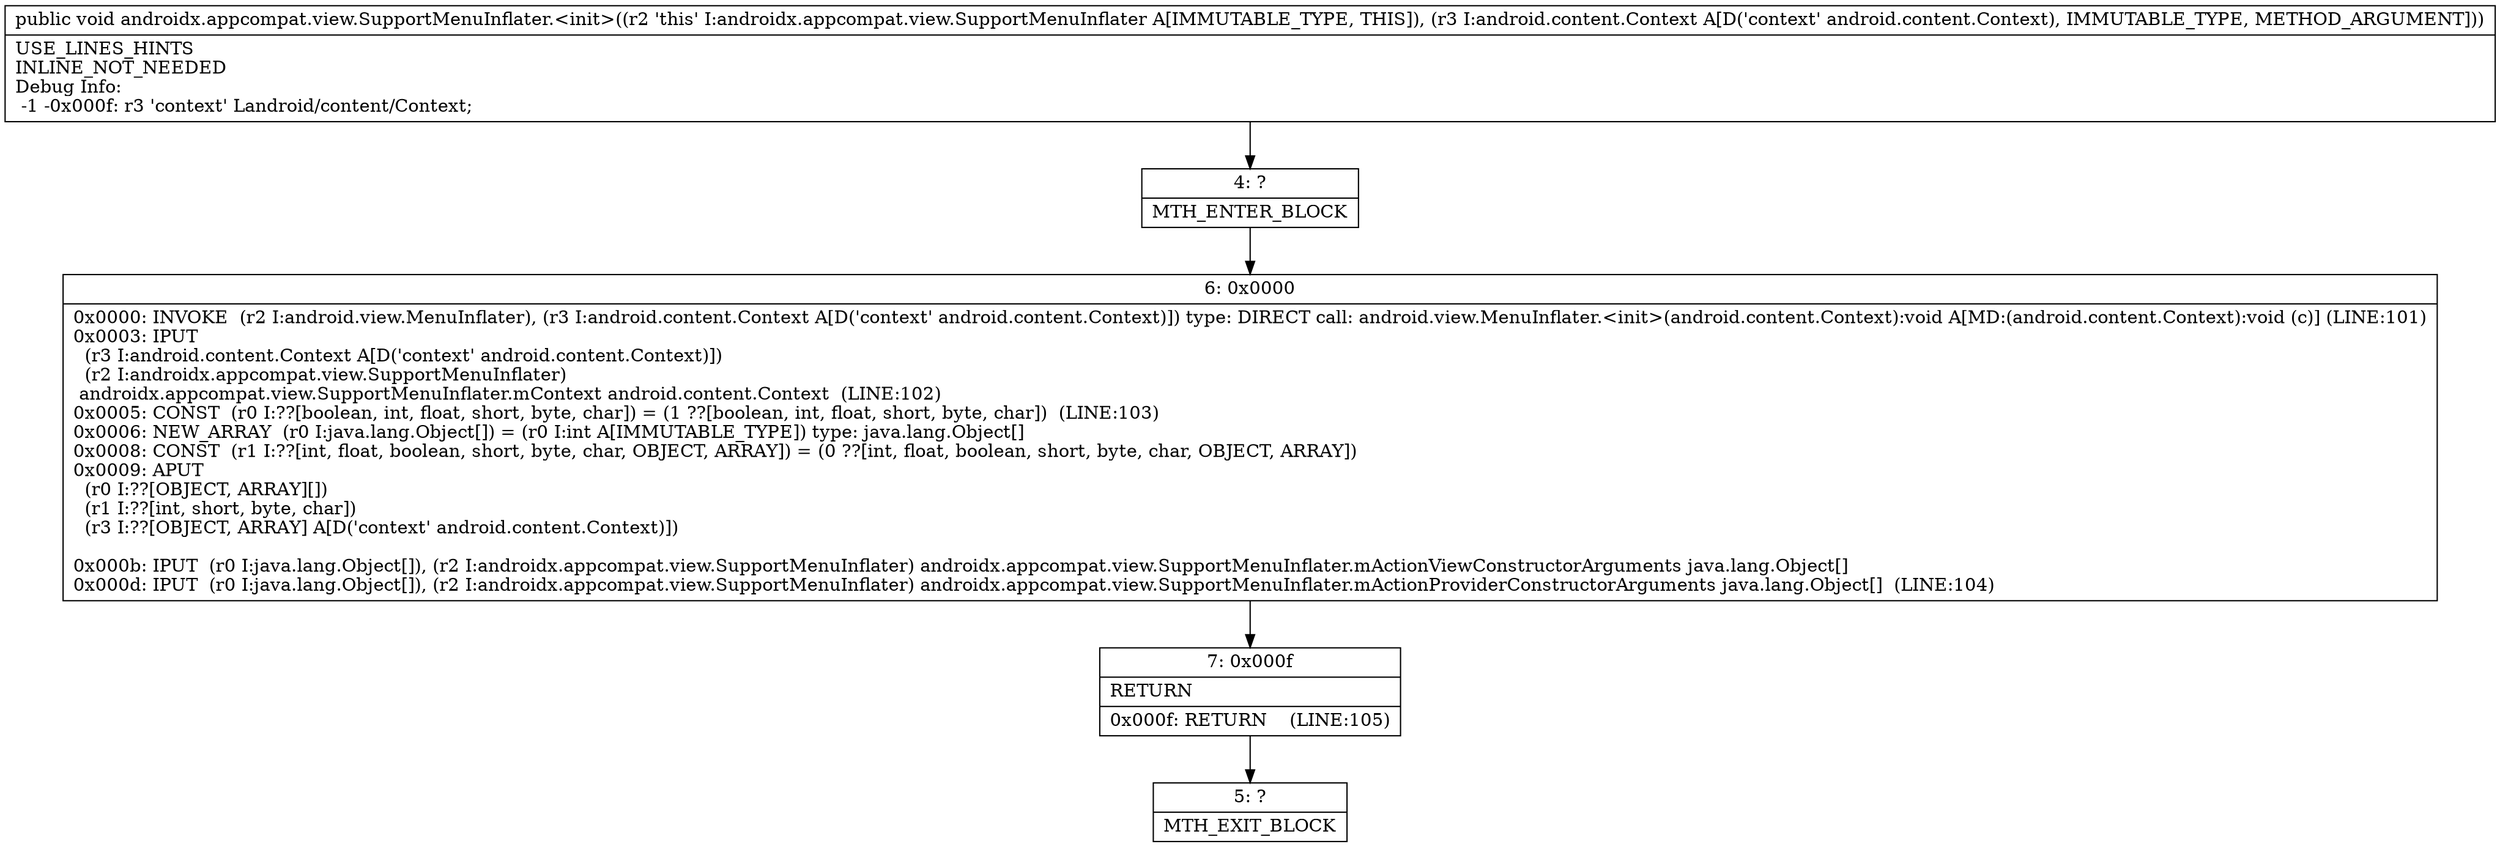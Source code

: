 digraph "CFG forandroidx.appcompat.view.SupportMenuInflater.\<init\>(Landroid\/content\/Context;)V" {
Node_4 [shape=record,label="{4\:\ ?|MTH_ENTER_BLOCK\l}"];
Node_6 [shape=record,label="{6\:\ 0x0000|0x0000: INVOKE  (r2 I:android.view.MenuInflater), (r3 I:android.content.Context A[D('context' android.content.Context)]) type: DIRECT call: android.view.MenuInflater.\<init\>(android.content.Context):void A[MD:(android.content.Context):void (c)] (LINE:101)\l0x0003: IPUT  \l  (r3 I:android.content.Context A[D('context' android.content.Context)])\l  (r2 I:androidx.appcompat.view.SupportMenuInflater)\l androidx.appcompat.view.SupportMenuInflater.mContext android.content.Context  (LINE:102)\l0x0005: CONST  (r0 I:??[boolean, int, float, short, byte, char]) = (1 ??[boolean, int, float, short, byte, char])  (LINE:103)\l0x0006: NEW_ARRAY  (r0 I:java.lang.Object[]) = (r0 I:int A[IMMUTABLE_TYPE]) type: java.lang.Object[] \l0x0008: CONST  (r1 I:??[int, float, boolean, short, byte, char, OBJECT, ARRAY]) = (0 ??[int, float, boolean, short, byte, char, OBJECT, ARRAY]) \l0x0009: APUT  \l  (r0 I:??[OBJECT, ARRAY][])\l  (r1 I:??[int, short, byte, char])\l  (r3 I:??[OBJECT, ARRAY] A[D('context' android.content.Context)])\l \l0x000b: IPUT  (r0 I:java.lang.Object[]), (r2 I:androidx.appcompat.view.SupportMenuInflater) androidx.appcompat.view.SupportMenuInflater.mActionViewConstructorArguments java.lang.Object[] \l0x000d: IPUT  (r0 I:java.lang.Object[]), (r2 I:androidx.appcompat.view.SupportMenuInflater) androidx.appcompat.view.SupportMenuInflater.mActionProviderConstructorArguments java.lang.Object[]  (LINE:104)\l}"];
Node_7 [shape=record,label="{7\:\ 0x000f|RETURN\l|0x000f: RETURN    (LINE:105)\l}"];
Node_5 [shape=record,label="{5\:\ ?|MTH_EXIT_BLOCK\l}"];
MethodNode[shape=record,label="{public void androidx.appcompat.view.SupportMenuInflater.\<init\>((r2 'this' I:androidx.appcompat.view.SupportMenuInflater A[IMMUTABLE_TYPE, THIS]), (r3 I:android.content.Context A[D('context' android.content.Context), IMMUTABLE_TYPE, METHOD_ARGUMENT]))  | USE_LINES_HINTS\lINLINE_NOT_NEEDED\lDebug Info:\l  \-1 \-0x000f: r3 'context' Landroid\/content\/Context;\l}"];
MethodNode -> Node_4;Node_4 -> Node_6;
Node_6 -> Node_7;
Node_7 -> Node_5;
}

